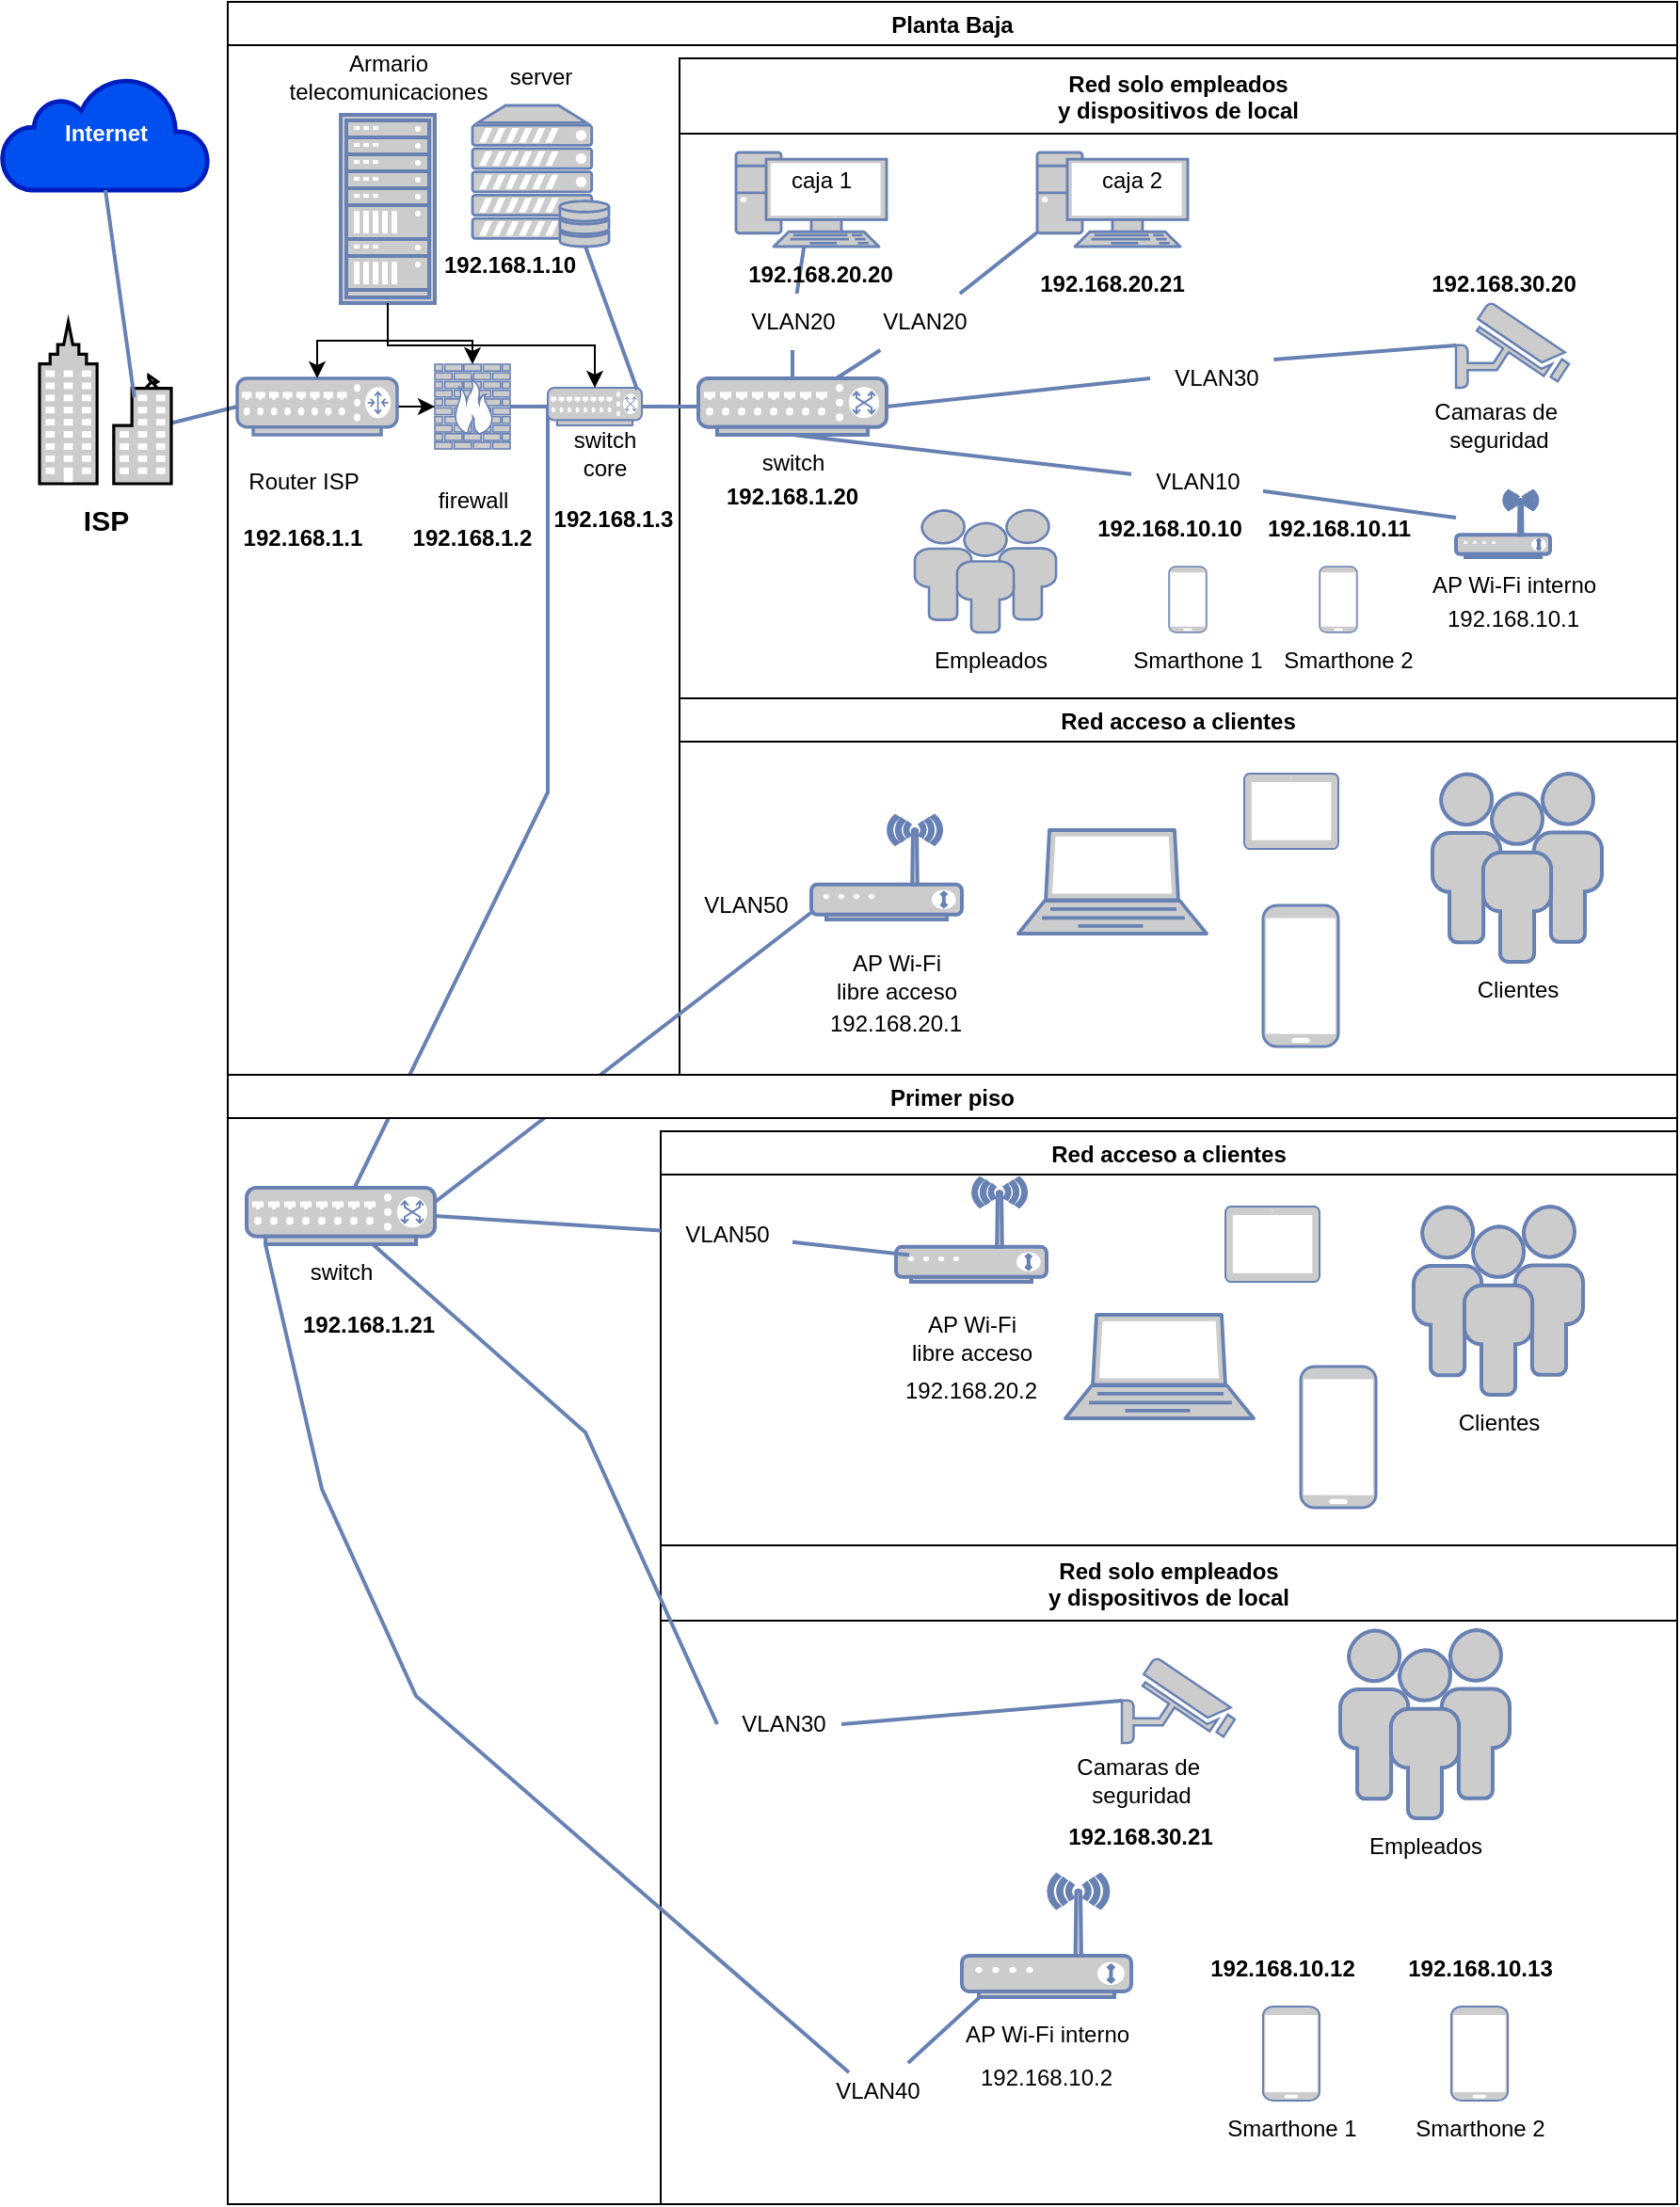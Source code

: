<mxfile version="27.1.4">
  <diagram name="Page-1" id="80d4a630-b321-0f5e-ff81-c5a36ef4752d">
    <mxGraphModel dx="1111" dy="1315" grid="1" gridSize="10" guides="1" tooltips="1" connect="1" arrows="1" fold="1" page="1" pageScale="1" pageWidth="1100" pageHeight="850" background="none" math="0" shadow="0">
      <root>
        <mxCell id="0" />
        <mxCell id="1" parent="0" />
        <mxCell id="5c82df7aa0dc6260-24" style="edgeStyle=none;rounded=0;html=1;labelBackgroundColor=none;endArrow=none;strokeColor=#6881B3;strokeWidth=2;fontFamily=Verdana;fontSize=28;fontColor=#0066CC;exitX=0.986;exitY=0.628;exitDx=0;exitDy=0;exitPerimeter=0;entryX=0;entryY=0.5;entryDx=0;entryDy=0;entryPerimeter=0;" parent="1" source="5c82df7aa0dc6260-22" target="ujHQRO3X1-FNZ4XKkL28-7" edge="1">
          <mxGeometry relative="1" as="geometry">
            <mxPoint x="920" y="104" as="targetPoint" />
          </mxGeometry>
        </mxCell>
        <mxCell id="5c82df7aa0dc6260-22" value="" style="fontColor=#0066CC;verticalAlign=top;verticalLabelPosition=bottom;labelPosition=center;align=center;html=1;fillColor=#CCCCCC;strokeColor=#000000;gradientColor=none;gradientDirection=north;strokeWidth=2;shape=mxgraph.networks.business_center;rounded=1;shadow=0;comic=0;labelBackgroundColor=none;" parent="1" vertex="1">
          <mxGeometry x="780" y="50" width="70" height="86" as="geometry" />
        </mxCell>
        <mxCell id="ujHQRO3X1-FNZ4XKkL28-2" value="&lt;b&gt;Internet&lt;/b&gt;" style="html=1;outlineConnect=0;fillColor=#0050ef;strokeColor=#001DBC;gradientDirection=north;strokeWidth=2;shape=mxgraph.networks.cloud;fontColor=#ffffff;" parent="1" vertex="1">
          <mxGeometry x="760" y="-80" width="110" height="60" as="geometry" />
        </mxCell>
        <mxCell id="ujHQRO3X1-FNZ4XKkL28-4" value="&lt;b&gt;ISP&lt;/b&gt;" style="text;html=1;align=center;verticalAlign=middle;resizable=0;points=[];autosize=1;strokeColor=none;fillColor=none;fontSize=15;" parent="1" vertex="1">
          <mxGeometry x="790" y="140" width="50" height="30" as="geometry" />
        </mxCell>
        <mxCell id="ujHQRO3X1-FNZ4XKkL28-6" value="Planta Baja" style="swimlane;" parent="1" vertex="1">
          <mxGeometry x="880" y="-120" width="770" height="1170" as="geometry">
            <mxRectangle x="925" y="10" width="90" height="30" as="alternateBounds" />
          </mxGeometry>
        </mxCell>
        <mxCell id="ujHQRO3X1-FNZ4XKkL28-16" value="" style="edgeStyle=orthogonalEdgeStyle;rounded=0;orthogonalLoop=1;jettySize=auto;html=1;" parent="ujHQRO3X1-FNZ4XKkL28-6" source="ujHQRO3X1-FNZ4XKkL28-7" target="ujHQRO3X1-FNZ4XKkL28-15" edge="1">
          <mxGeometry relative="1" as="geometry" />
        </mxCell>
        <mxCell id="ujHQRO3X1-FNZ4XKkL28-7" value="" style="fontColor=#0066CC;verticalAlign=top;verticalLabelPosition=bottom;labelPosition=center;align=center;html=1;outlineConnect=0;fillColor=#CCCCCC;strokeColor=#6881B3;gradientColor=none;gradientDirection=north;strokeWidth=2;shape=mxgraph.networks.router;" parent="ujHQRO3X1-FNZ4XKkL28-6" vertex="1">
          <mxGeometry x="5" y="200" width="85" height="30" as="geometry" />
        </mxCell>
        <mxCell id="ujHQRO3X1-FNZ4XKkL28-8" value="Router ISP" style="text;html=1;align=center;verticalAlign=middle;resizable=0;points=[];autosize=1;strokeColor=none;fillColor=none;" parent="ujHQRO3X1-FNZ4XKkL28-6" vertex="1">
          <mxGeometry y="240" width="80" height="30" as="geometry" />
        </mxCell>
        <mxCell id="ujHQRO3X1-FNZ4XKkL28-12" value="" style="edgeStyle=orthogonalEdgeStyle;rounded=0;orthogonalLoop=1;jettySize=auto;html=1;" parent="ujHQRO3X1-FNZ4XKkL28-6" source="ujHQRO3X1-FNZ4XKkL28-9" target="ujHQRO3X1-FNZ4XKkL28-7" edge="1">
          <mxGeometry relative="1" as="geometry" />
        </mxCell>
        <mxCell id="ujHQRO3X1-FNZ4XKkL28-9" value="" style="fontColor=#0066CC;verticalAlign=top;verticalLabelPosition=bottom;labelPosition=center;align=center;html=1;outlineConnect=0;fillColor=#CCCCCC;strokeColor=#6881B3;gradientColor=none;gradientDirection=north;strokeWidth=2;shape=mxgraph.networks.rack;" parent="ujHQRO3X1-FNZ4XKkL28-6" vertex="1">
          <mxGeometry x="60" y="60" width="50" height="100" as="geometry" />
        </mxCell>
        <mxCell id="ujHQRO3X1-FNZ4XKkL28-13" value="Armario &lt;br&gt;telecomunicaciones" style="text;html=1;align=center;verticalAlign=middle;resizable=0;points=[];autosize=1;strokeColor=none;fillColor=none;" parent="ujHQRO3X1-FNZ4XKkL28-6" vertex="1">
          <mxGeometry x="20" y="20" width="130" height="40" as="geometry" />
        </mxCell>
        <mxCell id="ujHQRO3X1-FNZ4XKkL28-15" value="" style="fontColor=#0066CC;verticalAlign=top;verticalLabelPosition=bottom;labelPosition=center;align=center;html=1;outlineConnect=0;fillColor=#CCCCCC;strokeColor=#6881B3;gradientColor=none;gradientDirection=north;strokeWidth=2;shape=mxgraph.networks.firewall;" parent="ujHQRO3X1-FNZ4XKkL28-6" vertex="1">
          <mxGeometry x="110" y="192.5" width="40" height="45" as="geometry" />
        </mxCell>
        <mxCell id="ujHQRO3X1-FNZ4XKkL28-18" value="firewall" style="text;html=1;align=center;verticalAlign=middle;resizable=0;points=[];autosize=1;strokeColor=none;fillColor=none;" parent="ujHQRO3X1-FNZ4XKkL28-6" vertex="1">
          <mxGeometry x="100" y="250" width="60" height="30" as="geometry" />
        </mxCell>
        <mxCell id="ujHQRO3X1-FNZ4XKkL28-22" value="Red solo empleados &#xa;y dispositivos de local" style="swimlane;startSize=40;" parent="ujHQRO3X1-FNZ4XKkL28-6" vertex="1">
          <mxGeometry x="240" y="30" width="530" height="540" as="geometry" />
        </mxCell>
        <mxCell id="ujHQRO3X1-FNZ4XKkL28-42" value="" style="fontColor=#0066CC;verticalAlign=top;verticalLabelPosition=bottom;labelPosition=center;align=center;html=1;outlineConnect=0;fillColor=#CCCCCC;strokeColor=#6881B3;gradientColor=none;gradientDirection=north;strokeWidth=2;shape=mxgraph.networks.mobile;" parent="ujHQRO3X1-FNZ4XKkL28-22" vertex="1">
          <mxGeometry x="260" y="270" width="20" height="35" as="geometry" />
        </mxCell>
        <mxCell id="ujHQRO3X1-FNZ4XKkL28-43" value="" style="fontColor=#0066CC;verticalAlign=top;verticalLabelPosition=bottom;labelPosition=center;align=center;html=1;outlineConnect=0;fillColor=#CCCCCC;strokeColor=#6881B3;gradientColor=none;gradientDirection=north;strokeWidth=2;shape=mxgraph.networks.mobile;" parent="ujHQRO3X1-FNZ4XKkL28-22" vertex="1">
          <mxGeometry x="340" y="270" width="20" height="35" as="geometry" />
        </mxCell>
        <mxCell id="ujHQRO3X1-FNZ4XKkL28-46" value="" style="fontColor=#0066CC;verticalAlign=top;verticalLabelPosition=bottom;labelPosition=center;align=center;html=1;outlineConnect=0;fillColor=#CCCCCC;strokeColor=#6881B3;gradientColor=none;gradientDirection=north;strokeWidth=2;shape=mxgraph.networks.security_camera;" parent="ujHQRO3X1-FNZ4XKkL28-22" vertex="1">
          <mxGeometry x="412.5" y="130" width="60" height="45" as="geometry" />
        </mxCell>
        <mxCell id="ujHQRO3X1-FNZ4XKkL28-50" value="Camaras de&amp;nbsp;&lt;br&gt;seguridad" style="text;html=1;align=center;verticalAlign=middle;resizable=0;points=[];autosize=1;strokeColor=none;fillColor=none;" parent="ujHQRO3X1-FNZ4XKkL28-22" vertex="1">
          <mxGeometry x="390" y="175" width="90" height="40" as="geometry" />
        </mxCell>
        <mxCell id="ujHQRO3X1-FNZ4XKkL28-51" value="AP Wi-Fi interno" style="text;html=1;align=center;verticalAlign=middle;resizable=0;points=[];autosize=1;strokeColor=none;fillColor=none;" parent="ujHQRO3X1-FNZ4XKkL28-22" vertex="1">
          <mxGeometry x="387.5" y="265" width="110" height="30" as="geometry" />
        </mxCell>
        <mxCell id="ujHQRO3X1-FNZ4XKkL28-19" value="" style="fontColor=#0066CC;verticalAlign=top;verticalLabelPosition=bottom;labelPosition=center;align=center;html=1;outlineConnect=0;fillColor=#CCCCCC;strokeColor=#6881B3;gradientColor=none;gradientDirection=north;strokeWidth=2;shape=mxgraph.networks.switch;" parent="ujHQRO3X1-FNZ4XKkL28-22" vertex="1">
          <mxGeometry x="10" y="170" width="100" height="30" as="geometry" />
        </mxCell>
        <mxCell id="ujHQRO3X1-FNZ4XKkL28-33" value="" style="fontColor=#0066CC;verticalAlign=top;verticalLabelPosition=bottom;labelPosition=center;align=center;html=1;outlineConnect=0;fillColor=#CCCCCC;strokeColor=#6881B3;gradientColor=none;gradientDirection=north;strokeWidth=2;shape=mxgraph.networks.pc;" parent="ujHQRO3X1-FNZ4XKkL28-22" vertex="1">
          <mxGeometry x="30" y="50" width="80" height="50" as="geometry" />
        </mxCell>
        <mxCell id="ujHQRO3X1-FNZ4XKkL28-35" style="edgeStyle=none;rounded=0;html=1;labelBackgroundColor=none;endArrow=none;strokeColor=#6881B3;strokeWidth=2;fontFamily=Verdana;fontSize=28;fontColor=#0066CC;" parent="ujHQRO3X1-FNZ4XKkL28-22" source="ujHQRO3X1-FNZ4XKkL28-81" target="ujHQRO3X1-FNZ4XKkL28-33" edge="1">
          <mxGeometry relative="1" as="geometry">
            <mxPoint x="-450" y="309" as="sourcePoint" />
            <mxPoint x="-354" y="230" as="targetPoint" />
          </mxGeometry>
        </mxCell>
        <mxCell id="ujHQRO3X1-FNZ4XKkL28-38" value="caja 1" style="text;html=1;align=center;verticalAlign=middle;resizable=0;points=[];autosize=1;strokeColor=none;fillColor=none;" parent="ujHQRO3X1-FNZ4XKkL28-22" vertex="1">
          <mxGeometry x="45" y="50" width="60" height="30" as="geometry" />
        </mxCell>
        <mxCell id="ujHQRO3X1-FNZ4XKkL28-39" value="" style="fontColor=#0066CC;verticalAlign=top;verticalLabelPosition=bottom;labelPosition=center;align=center;html=1;outlineConnect=0;fillColor=#CCCCCC;strokeColor=#6881B3;gradientColor=none;gradientDirection=north;strokeWidth=2;shape=mxgraph.networks.pc;" parent="ujHQRO3X1-FNZ4XKkL28-22" vertex="1">
          <mxGeometry x="190" y="50" width="80" height="50" as="geometry" />
        </mxCell>
        <mxCell id="ujHQRO3X1-FNZ4XKkL28-41" style="edgeStyle=none;rounded=0;html=1;labelBackgroundColor=none;endArrow=none;strokeColor=#6881B3;strokeWidth=2;fontFamily=Verdana;fontSize=28;fontColor=#0066CC;entryX=0;entryY=0.85;entryDx=0;entryDy=0;entryPerimeter=0;" parent="ujHQRO3X1-FNZ4XKkL28-22" source="ujHQRO3X1-FNZ4XKkL28-83" target="ujHQRO3X1-FNZ4XKkL28-39" edge="1">
          <mxGeometry relative="1" as="geometry">
            <mxPoint x="200" y="130" as="sourcePoint" />
            <mxPoint x="204" y="80" as="targetPoint" />
          </mxGeometry>
        </mxCell>
        <mxCell id="ujHQRO3X1-FNZ4XKkL28-40" value="caja 2" style="text;html=1;align=center;verticalAlign=middle;resizable=0;points=[];autosize=1;strokeColor=none;fillColor=none;" parent="ujHQRO3X1-FNZ4XKkL28-22" vertex="1">
          <mxGeometry x="210" y="50" width="60" height="30" as="geometry" />
        </mxCell>
        <mxCell id="ujHQRO3X1-FNZ4XKkL28-47" style="edgeStyle=none;rounded=0;html=1;labelBackgroundColor=none;endArrow=none;strokeColor=#6881B3;strokeWidth=2;fontFamily=Verdana;fontSize=28;fontColor=#0066CC;exitX=0.938;exitY=0.165;exitDx=0;exitDy=0;exitPerimeter=0;entryX=0;entryY=0.5;entryDx=0;entryDy=0;entryPerimeter=0;" parent="ujHQRO3X1-FNZ4XKkL28-22" source="ujHQRO3X1-FNZ4XKkL28-87" target="ujHQRO3X1-FNZ4XKkL28-46" edge="1">
          <mxGeometry relative="1" as="geometry">
            <mxPoint x="220" y="190" as="sourcePoint" />
            <mxPoint x="370" y="187.5" as="targetPoint" />
          </mxGeometry>
        </mxCell>
        <mxCell id="ujHQRO3X1-FNZ4XKkL28-36" value="" style="fontColor=#0066CC;verticalAlign=top;verticalLabelPosition=bottom;labelPosition=center;align=center;html=1;outlineConnect=0;fillColor=#CCCCCC;strokeColor=#6881B3;gradientColor=none;gradientDirection=north;strokeWidth=2;shape=mxgraph.networks.wireless_modem;" parent="ujHQRO3X1-FNZ4XKkL28-22" vertex="1">
          <mxGeometry x="412.5" y="230" width="50" height="35" as="geometry" />
        </mxCell>
        <mxCell id="ujHQRO3X1-FNZ4XKkL28-37" style="edgeStyle=none;rounded=0;html=1;labelBackgroundColor=none;endArrow=none;strokeColor=#6881B3;strokeWidth=2;fontFamily=Verdana;fontSize=28;fontColor=#0066CC;" parent="ujHQRO3X1-FNZ4XKkL28-22" source="ujHQRO3X1-FNZ4XKkL28-89" target="ujHQRO3X1-FNZ4XKkL28-36" edge="1">
          <mxGeometry relative="1" as="geometry">
            <mxPoint x="210" y="140" as="sourcePoint" />
            <mxPoint x="310" y="190" as="targetPoint" />
          </mxGeometry>
        </mxCell>
        <mxCell id="ujHQRO3X1-FNZ4XKkL28-21" value="switch" style="text;html=1;align=center;verticalAlign=middle;resizable=0;points=[];autosize=1;strokeColor=none;fillColor=none;" parent="ujHQRO3X1-FNZ4XKkL28-22" vertex="1">
          <mxGeometry x="30" y="200" width="60" height="30" as="geometry" />
        </mxCell>
        <mxCell id="ujHQRO3X1-FNZ4XKkL28-54" value="Smarthone 1" style="text;html=1;align=center;verticalAlign=middle;resizable=0;points=[];autosize=1;strokeColor=none;fillColor=none;" parent="ujHQRO3X1-FNZ4XKkL28-22" vertex="1">
          <mxGeometry x="230" y="305" width="90" height="30" as="geometry" />
        </mxCell>
        <mxCell id="ujHQRO3X1-FNZ4XKkL28-55" value="Smarthone 2" style="text;html=1;align=center;verticalAlign=middle;resizable=0;points=[];autosize=1;strokeColor=none;fillColor=none;" parent="ujHQRO3X1-FNZ4XKkL28-22" vertex="1">
          <mxGeometry x="310" y="305" width="90" height="30" as="geometry" />
        </mxCell>
        <mxCell id="ujHQRO3X1-FNZ4XKkL28-57" value="Red acceso a clientes" style="swimlane;" parent="ujHQRO3X1-FNZ4XKkL28-22" vertex="1">
          <mxGeometry y="340" width="530" height="200" as="geometry" />
        </mxCell>
        <mxCell id="ujHQRO3X1-FNZ4XKkL28-59" value="AP Wi-Fi &lt;br&gt;libre acceso" style="text;html=1;align=center;verticalAlign=middle;resizable=0;points=[];autosize=1;strokeColor=none;fillColor=none;" parent="ujHQRO3X1-FNZ4XKkL28-57" vertex="1">
          <mxGeometry x="70" y="127.5" width="90" height="40" as="geometry" />
        </mxCell>
        <mxCell id="ujHQRO3X1-FNZ4XKkL28-61" value="" style="fontColor=#0066CC;verticalAlign=top;verticalLabelPosition=bottom;labelPosition=center;align=center;html=1;outlineConnect=0;fillColor=#CCCCCC;strokeColor=#6881B3;gradientColor=none;gradientDirection=north;strokeWidth=2;shape=mxgraph.networks.users;" parent="ujHQRO3X1-FNZ4XKkL28-57" vertex="1">
          <mxGeometry x="400" y="40" width="90" height="100" as="geometry" />
        </mxCell>
        <mxCell id="ujHQRO3X1-FNZ4XKkL28-62" value="" style="fontColor=#0066CC;verticalAlign=top;verticalLabelPosition=bottom;labelPosition=center;align=center;html=1;outlineConnect=0;fillColor=#CCCCCC;strokeColor=#6881B3;gradientColor=none;gradientDirection=north;strokeWidth=2;shape=mxgraph.networks.tablet;" parent="ujHQRO3X1-FNZ4XKkL28-57" vertex="1">
          <mxGeometry x="300" y="40" width="50" height="40" as="geometry" />
        </mxCell>
        <mxCell id="ujHQRO3X1-FNZ4XKkL28-63" value="" style="fontColor=#0066CC;verticalAlign=top;verticalLabelPosition=bottom;labelPosition=center;align=center;html=1;outlineConnect=0;fillColor=#CCCCCC;strokeColor=#6881B3;gradientColor=none;gradientDirection=north;strokeWidth=2;shape=mxgraph.networks.mobile;" parent="ujHQRO3X1-FNZ4XKkL28-57" vertex="1">
          <mxGeometry x="310" y="110" width="40" height="75" as="geometry" />
        </mxCell>
        <mxCell id="ujHQRO3X1-FNZ4XKkL28-64" value="" style="fontColor=#0066CC;verticalAlign=top;verticalLabelPosition=bottom;labelPosition=center;align=center;html=1;outlineConnect=0;fillColor=#CCCCCC;strokeColor=#6881B3;gradientColor=none;gradientDirection=north;strokeWidth=2;shape=mxgraph.networks.laptop;" parent="ujHQRO3X1-FNZ4XKkL28-57" vertex="1">
          <mxGeometry x="180" y="70" width="100" height="55" as="geometry" />
        </mxCell>
        <mxCell id="ujHQRO3X1-FNZ4XKkL28-56" value="" style="fontColor=#0066CC;verticalAlign=top;verticalLabelPosition=bottom;labelPosition=center;align=center;html=1;outlineConnect=0;fillColor=#CCCCCC;strokeColor=#6881B3;gradientColor=none;gradientDirection=north;strokeWidth=2;shape=mxgraph.networks.wireless_modem;" parent="ujHQRO3X1-FNZ4XKkL28-57" vertex="1">
          <mxGeometry x="70" y="62.5" width="80" height="55" as="geometry" />
        </mxCell>
        <mxCell id="ujHQRO3X1-FNZ4XKkL28-91" value="VLAN50" style="text;html=1;align=center;verticalAlign=middle;resizable=0;points=[];autosize=1;strokeColor=none;fillColor=none;" parent="ujHQRO3X1-FNZ4XKkL28-57" vertex="1">
          <mxGeometry y="95" width="70" height="30" as="geometry" />
        </mxCell>
        <mxCell id="ujHQRO3X1-FNZ4XKkL28-69" style="edgeStyle=none;rounded=0;html=1;labelBackgroundColor=none;endArrow=none;strokeColor=#6881B3;strokeWidth=2;fontFamily=Verdana;fontSize=28;fontColor=#0066CC;entryX=0.95;entryY=0.05;entryDx=0;entryDy=0;entryPerimeter=0;exitX=0;exitY=0.727;exitDx=0;exitDy=0;exitPerimeter=0;" parent="ujHQRO3X1-FNZ4XKkL28-57" edge="1">
          <mxGeometry relative="1" as="geometry">
            <mxPoint x="70" y="113.745" as="sourcePoint" />
            <mxPoint x="-135" y="271.5" as="targetPoint" />
          </mxGeometry>
        </mxCell>
        <mxCell id="ujHQRO3X1-FNZ4XKkL28-138" value="Clientes" style="text;html=1;align=center;verticalAlign=middle;resizable=0;points=[];autosize=1;strokeColor=none;fillColor=none;" parent="ujHQRO3X1-FNZ4XKkL28-57" vertex="1">
          <mxGeometry x="410" y="140" width="70" height="30" as="geometry" />
        </mxCell>
        <mxCell id="_eR_5CfjD1vUc8YQEsAN-20" value="&lt;table&gt;&lt;tbody&gt;&lt;tr&gt;&lt;td&gt;192.168.20.1&lt;/td&gt;&lt;/tr&gt;&lt;tr&gt;&lt;td&gt;&lt;/td&gt;&lt;/tr&gt;&lt;/tbody&gt;&lt;/table&gt;" style="text;html=1;align=center;verticalAlign=middle;whiteSpace=wrap;rounded=0;" parent="ujHQRO3X1-FNZ4XKkL28-57" vertex="1">
          <mxGeometry x="95" y="165" width="40" height="20" as="geometry" />
        </mxCell>
        <mxCell id="ujHQRO3X1-FNZ4XKkL28-81" value="VLAN20" style="text;html=1;align=center;verticalAlign=middle;resizable=0;points=[];autosize=1;strokeColor=none;fillColor=none;" parent="ujHQRO3X1-FNZ4XKkL28-22" vertex="1">
          <mxGeometry x="25" y="125" width="70" height="30" as="geometry" />
        </mxCell>
        <mxCell id="ujHQRO3X1-FNZ4XKkL28-82" value="" style="edgeStyle=none;rounded=0;html=1;labelBackgroundColor=none;endArrow=none;strokeColor=#6881B3;strokeWidth=2;fontFamily=Verdana;fontSize=28;fontColor=#0066CC;" parent="ujHQRO3X1-FNZ4XKkL28-22" source="ujHQRO3X1-FNZ4XKkL28-19" target="ujHQRO3X1-FNZ4XKkL28-81" edge="1">
          <mxGeometry relative="1" as="geometry">
            <mxPoint x="1181" y="90" as="sourcePoint" />
            <mxPoint x="1188" y="20" as="targetPoint" />
          </mxGeometry>
        </mxCell>
        <mxCell id="ujHQRO3X1-FNZ4XKkL28-83" value="VLAN20" style="text;html=1;align=center;verticalAlign=middle;resizable=0;points=[];autosize=1;strokeColor=none;fillColor=none;" parent="ujHQRO3X1-FNZ4XKkL28-22" vertex="1">
          <mxGeometry x="95" y="125" width="70" height="30" as="geometry" />
        </mxCell>
        <mxCell id="ujHQRO3X1-FNZ4XKkL28-84" value="" style="edgeStyle=none;rounded=0;html=1;labelBackgroundColor=none;endArrow=none;strokeColor=#6881B3;strokeWidth=2;fontFamily=Verdana;fontSize=28;fontColor=#0066CC;" parent="ujHQRO3X1-FNZ4XKkL28-22" source="ujHQRO3X1-FNZ4XKkL28-19" target="ujHQRO3X1-FNZ4XKkL28-83" edge="1">
          <mxGeometry relative="1" as="geometry">
            <mxPoint x="1201" y="90" as="sourcePoint" />
            <mxPoint x="1310" y="13" as="targetPoint" />
          </mxGeometry>
        </mxCell>
        <mxCell id="ujHQRO3X1-FNZ4XKkL28-87" value="VLAN30" style="text;html=1;align=center;verticalAlign=middle;resizable=0;points=[];autosize=1;strokeColor=none;fillColor=none;" parent="ujHQRO3X1-FNZ4XKkL28-22" vertex="1">
          <mxGeometry x="250" y="155" width="70" height="30" as="geometry" />
        </mxCell>
        <mxCell id="ujHQRO3X1-FNZ4XKkL28-88" value="" style="edgeStyle=none;rounded=0;html=1;labelBackgroundColor=none;endArrow=none;strokeColor=#6881B3;strokeWidth=2;fontFamily=Verdana;fontSize=28;fontColor=#0066CC;exitX=1;exitY=0.5;exitDx=0;exitDy=0;exitPerimeter=0;entryX=0;entryY=0.5;entryDx=0;entryDy=0;entryPerimeter=0;" parent="ujHQRO3X1-FNZ4XKkL28-22" source="ujHQRO3X1-FNZ4XKkL28-19" target="ujHQRO3X1-FNZ4XKkL28-87" edge="1">
          <mxGeometry relative="1" as="geometry">
            <mxPoint x="1230" y="105" as="sourcePoint" />
            <mxPoint x="1533" y="73" as="targetPoint" />
          </mxGeometry>
        </mxCell>
        <mxCell id="ujHQRO3X1-FNZ4XKkL28-89" value="VLAN10" style="text;html=1;align=center;verticalAlign=middle;resizable=0;points=[];autosize=1;strokeColor=none;fillColor=none;" parent="ujHQRO3X1-FNZ4XKkL28-22" vertex="1">
          <mxGeometry x="240" y="210" width="70" height="30" as="geometry" />
        </mxCell>
        <mxCell id="ujHQRO3X1-FNZ4XKkL28-90" value="" style="edgeStyle=none;rounded=0;html=1;labelBackgroundColor=none;endArrow=none;strokeColor=#6881B3;strokeWidth=2;fontFamily=Verdana;fontSize=28;fontColor=#0066CC;exitX=0.5;exitY=1;exitDx=0;exitDy=0;exitPerimeter=0;" parent="ujHQRO3X1-FNZ4XKkL28-22" source="ujHQRO3X1-FNZ4XKkL28-19" target="ujHQRO3X1-FNZ4XKkL28-89" edge="1">
          <mxGeometry relative="1" as="geometry">
            <mxPoint x="1180" y="120" as="sourcePoint" />
            <mxPoint x="1533" y="164" as="targetPoint" />
          </mxGeometry>
        </mxCell>
        <mxCell id="ujHQRO3X1-FNZ4XKkL28-142" value="Empleados" style="text;html=1;align=center;verticalAlign=middle;resizable=0;points=[];autosize=1;strokeColor=none;fillColor=none;" parent="ujHQRO3X1-FNZ4XKkL28-22" vertex="1">
          <mxGeometry x="125" y="305" width="80" height="30" as="geometry" />
        </mxCell>
        <mxCell id="ujHQRO3X1-FNZ4XKkL28-143" value="" style="fontColor=#0066CC;verticalAlign=top;verticalLabelPosition=bottom;labelPosition=center;align=center;html=1;outlineConnect=0;fillColor=#CCCCCC;strokeColor=#6881B3;gradientColor=none;gradientDirection=north;strokeWidth=2;shape=mxgraph.networks.users;" parent="ujHQRO3X1-FNZ4XKkL28-22" vertex="1">
          <mxGeometry x="125" y="240" width="75" height="65" as="geometry" />
        </mxCell>
        <mxCell id="_eR_5CfjD1vUc8YQEsAN-7" value="&lt;b&gt;192.168.20.20&lt;/b&gt;" style="text;html=1;align=center;verticalAlign=middle;whiteSpace=wrap;rounded=0;" parent="ujHQRO3X1-FNZ4XKkL28-22" vertex="1">
          <mxGeometry x="55" y="105" width="40" height="20" as="geometry" />
        </mxCell>
        <mxCell id="_eR_5CfjD1vUc8YQEsAN-8" value="&lt;b&gt;192.168.20.21&lt;/b&gt;" style="text;html=1;align=center;verticalAlign=middle;whiteSpace=wrap;rounded=0;" parent="ujHQRO3X1-FNZ4XKkL28-22" vertex="1">
          <mxGeometry x="210" y="110" width="40" height="20" as="geometry" />
        </mxCell>
        <mxCell id="_eR_5CfjD1vUc8YQEsAN-9" value="&lt;b&gt;192.168.1.20&lt;/b&gt;" style="text;html=1;align=center;verticalAlign=middle;whiteSpace=wrap;rounded=0;" parent="ujHQRO3X1-FNZ4XKkL28-22" vertex="1">
          <mxGeometry x="35" y="220" width="50" height="25" as="geometry" />
        </mxCell>
        <mxCell id="_eR_5CfjD1vUc8YQEsAN-11" value="&lt;b&gt;192.168.30.20&lt;/b&gt;" style="text;html=1;align=center;verticalAlign=middle;whiteSpace=wrap;rounded=0;" parent="ujHQRO3X1-FNZ4XKkL28-22" vertex="1">
          <mxGeometry x="417.5" y="110" width="40" height="20" as="geometry" />
        </mxCell>
        <mxCell id="_eR_5CfjD1vUc8YQEsAN-14" value="&lt;table&gt;&lt;tbody&gt;&lt;tr&gt;&lt;td&gt;192.168.10.1&lt;/td&gt;&lt;/tr&gt;&lt;tr&gt;&lt;td&gt;&lt;/td&gt;&lt;/tr&gt;&lt;/tbody&gt;&lt;/table&gt;" style="text;html=1;align=center;verticalAlign=middle;whiteSpace=wrap;rounded=0;" parent="ujHQRO3X1-FNZ4XKkL28-22" vertex="1">
          <mxGeometry x="422.5" y="290" width="40" height="20" as="geometry" />
        </mxCell>
        <mxCell id="_eR_5CfjD1vUc8YQEsAN-12" value="&lt;b style=&quot;--tw-scale-x: 1; --tw-scale-y: 1; --tw-pan-x: ; --tw-pan-y: ; --tw-pinch-zoom: ; --tw-scroll-snap-strictness: proximity; --tw-ordinal: ; --tw-slashed-zero: ; --tw-numeric-figure: ; --tw-numeric-spacing: ; --tw-numeric-fraction: ; --tw-ring-inset: ; --tw-ring-offset-width: 0px; --tw-ring-offset-color: #fff; --tw-ring-color: rgb(59 130 246 / .5); --tw-ring-offset-shadow: 0 0 #0000; --tw-ring-shadow: 0 0 #0000; --tw-shadow: 0 0 #0000; --tw-shadow-colored: 0 0 #0000; --tw-blur: ; --tw-brightness: ; --tw-contrast: ; --tw-grayscale: ; --tw-hue-rotate: ; --tw-invert: ; --tw-saturate: ; --tw-sepia: ; --tw-drop-shadow: ; --tw-backdrop-blur: ; --tw-backdrop-brightness: ; --tw-backdrop-contrast: ; --tw-backdrop-grayscale: ; --tw-backdrop-hue-rotate: ; --tw-backdrop-invert: ; --tw-backdrop-opacity: ; --tw-backdrop-saturate: ; --tw-backdrop-sepia: ; text-wrap-mode: wrap;&quot;&gt;192.168.10.10&lt;/b&gt;&lt;br&gt;&lt;table&gt;&lt;/table&gt;" style="text;html=1;align=center;verticalAlign=middle;resizable=0;points=[];autosize=1;strokeColor=none;fillColor=none;" parent="ujHQRO3X1-FNZ4XKkL28-22" vertex="1">
          <mxGeometry x="210" y="235" width="100" height="30" as="geometry" />
        </mxCell>
        <mxCell id="_eR_5CfjD1vUc8YQEsAN-15" value="&lt;b style=&quot;--tw-scale-x: 1; --tw-scale-y: 1; --tw-pan-x: ; --tw-pan-y: ; --tw-pinch-zoom: ; --tw-scroll-snap-strictness: proximity; --tw-ordinal: ; --tw-slashed-zero: ; --tw-numeric-figure: ; --tw-numeric-spacing: ; --tw-numeric-fraction: ; --tw-ring-inset: ; --tw-ring-offset-width: 0px; --tw-ring-offset-color: light-dark(#fff, #000000); --tw-ring-color: rgb(59 130 246 / .5); --tw-ring-offset-shadow: 0 0 #0000; --tw-ring-shadow: 0 0 #0000; --tw-shadow: 0 0 #0000; --tw-shadow-colored: 0 0 #0000; --tw-blur: ; --tw-brightness: ; --tw-contrast: ; --tw-grayscale: ; --tw-hue-rotate: ; --tw-invert: ; --tw-saturate: ; --tw-sepia: ; --tw-drop-shadow: ; --tw-backdrop-blur: ; --tw-backdrop-brightness: ; --tw-backdrop-contrast: ; --tw-backdrop-grayscale: ; --tw-backdrop-hue-rotate: ; --tw-backdrop-invert: ; --tw-backdrop-opacity: ; --tw-backdrop-saturate: ; --tw-backdrop-sepia: ; text-wrap-mode: wrap;&quot;&gt;192.168.10.11&lt;/b&gt;&lt;br&gt;&lt;table&gt;&lt;/table&gt;" style="text;html=1;align=center;verticalAlign=middle;resizable=0;points=[];autosize=1;strokeColor=none;fillColor=none;" parent="ujHQRO3X1-FNZ4XKkL28-22" vertex="1">
          <mxGeometry x="300" y="235" width="100" height="30" as="geometry" />
        </mxCell>
        <mxCell id="ujHQRO3X1-FNZ4XKkL28-67" style="edgeStyle=none;rounded=0;html=1;labelBackgroundColor=none;endArrow=none;strokeColor=#6881B3;strokeWidth=2;fontFamily=Verdana;fontSize=28;fontColor=#0066CC;exitX=1;exitY=0.5;exitDx=0;exitDy=0;exitPerimeter=0;entryX=0;entryY=0.5;entryDx=0;entryDy=0;entryPerimeter=0;" parent="ujHQRO3X1-FNZ4XKkL28-6" source="Ij9flRo5yQgYqMYjxoVD-46" target="ujHQRO3X1-FNZ4XKkL28-19" edge="1">
          <mxGeometry relative="1" as="geometry">
            <mxPoint x="310" y="250" as="sourcePoint" />
            <mxPoint x="317" y="180" as="targetPoint" />
          </mxGeometry>
        </mxCell>
        <mxCell id="ujHQRO3X1-FNZ4XKkL28-68" style="edgeStyle=none;rounded=0;html=1;labelBackgroundColor=none;endArrow=none;strokeColor=#6881B3;strokeWidth=2;fontFamily=Verdana;fontSize=28;fontColor=#0066CC;exitX=0;exitY=0.5;exitDx=0;exitDy=0;exitPerimeter=0;" parent="ujHQRO3X1-FNZ4XKkL28-6" source="Ij9flRo5yQgYqMYjxoVD-46" target="ujHQRO3X1-FNZ4XKkL28-66" edge="1">
          <mxGeometry relative="1" as="geometry">
            <mxPoint x="190" y="215" as="sourcePoint" />
            <mxPoint x="280" y="250" as="targetPoint" />
            <Array as="points">
              <mxPoint x="170" y="420" />
            </Array>
          </mxGeometry>
        </mxCell>
        <mxCell id="ujHQRO3X1-FNZ4XKkL28-72" value="Primer piso" style="swimlane;" parent="ujHQRO3X1-FNZ4XKkL28-6" vertex="1">
          <mxGeometry y="570" width="770" height="600" as="geometry" />
        </mxCell>
        <mxCell id="ujHQRO3X1-FNZ4XKkL28-74" value="Red acceso a clientes" style="swimlane;" parent="ujHQRO3X1-FNZ4XKkL28-72" vertex="1">
          <mxGeometry x="230" y="30" width="540" height="220" as="geometry" />
        </mxCell>
        <mxCell id="ujHQRO3X1-FNZ4XKkL28-75" value="AP Wi-Fi &lt;br&gt;libre acceso" style="text;html=1;align=center;verticalAlign=middle;resizable=0;points=[];autosize=1;strokeColor=none;fillColor=none;" parent="ujHQRO3X1-FNZ4XKkL28-74" vertex="1">
          <mxGeometry x="120" y="90" width="90" height="40" as="geometry" />
        </mxCell>
        <mxCell id="ujHQRO3X1-FNZ4XKkL28-76" value="" style="fontColor=#0066CC;verticalAlign=top;verticalLabelPosition=bottom;labelPosition=center;align=center;html=1;outlineConnect=0;fillColor=#CCCCCC;strokeColor=#6881B3;gradientColor=none;gradientDirection=north;strokeWidth=2;shape=mxgraph.networks.users;" parent="ujHQRO3X1-FNZ4XKkL28-74" vertex="1">
          <mxGeometry x="400" y="40" width="90" height="100" as="geometry" />
        </mxCell>
        <mxCell id="ujHQRO3X1-FNZ4XKkL28-77" value="" style="fontColor=#0066CC;verticalAlign=top;verticalLabelPosition=bottom;labelPosition=center;align=center;html=1;outlineConnect=0;fillColor=#CCCCCC;strokeColor=#6881B3;gradientColor=none;gradientDirection=north;strokeWidth=2;shape=mxgraph.networks.tablet;" parent="ujHQRO3X1-FNZ4XKkL28-74" vertex="1">
          <mxGeometry x="300" y="40" width="50" height="40" as="geometry" />
        </mxCell>
        <mxCell id="ujHQRO3X1-FNZ4XKkL28-78" value="" style="fontColor=#0066CC;verticalAlign=top;verticalLabelPosition=bottom;labelPosition=center;align=center;html=1;outlineConnect=0;fillColor=#CCCCCC;strokeColor=#6881B3;gradientColor=none;gradientDirection=north;strokeWidth=2;shape=mxgraph.networks.mobile;" parent="ujHQRO3X1-FNZ4XKkL28-74" vertex="1">
          <mxGeometry x="340" y="125" width="40" height="75" as="geometry" />
        </mxCell>
        <mxCell id="ujHQRO3X1-FNZ4XKkL28-79" value="" style="fontColor=#0066CC;verticalAlign=top;verticalLabelPosition=bottom;labelPosition=center;align=center;html=1;outlineConnect=0;fillColor=#CCCCCC;strokeColor=#6881B3;gradientColor=none;gradientDirection=north;strokeWidth=2;shape=mxgraph.networks.laptop;" parent="ujHQRO3X1-FNZ4XKkL28-74" vertex="1">
          <mxGeometry x="215" y="97.5" width="100" height="55" as="geometry" />
        </mxCell>
        <mxCell id="ujHQRO3X1-FNZ4XKkL28-73" value="" style="fontColor=#0066CC;verticalAlign=top;verticalLabelPosition=bottom;labelPosition=center;align=center;html=1;outlineConnect=0;fillColor=#CCCCCC;strokeColor=#6881B3;gradientColor=none;gradientDirection=north;strokeWidth=2;shape=mxgraph.networks.wireless_modem;" parent="ujHQRO3X1-FNZ4XKkL28-74" vertex="1">
          <mxGeometry x="125" y="25" width="80" height="55" as="geometry" />
        </mxCell>
        <mxCell id="ujHQRO3X1-FNZ4XKkL28-139" value="Clientes" style="text;html=1;align=center;verticalAlign=middle;resizable=0;points=[];autosize=1;strokeColor=none;fillColor=none;" parent="ujHQRO3X1-FNZ4XKkL28-74" vertex="1">
          <mxGeometry x="410" y="140" width="70" height="30" as="geometry" />
        </mxCell>
        <mxCell id="_eR_5CfjD1vUc8YQEsAN-21" value="&lt;table&gt;&lt;tbody&gt;&lt;tr&gt;&lt;td&gt;192.168.20.2&lt;/td&gt;&lt;/tr&gt;&lt;tr&gt;&lt;td&gt;&lt;/td&gt;&lt;/tr&gt;&lt;/tbody&gt;&lt;/table&gt;" style="text;html=1;align=center;verticalAlign=middle;whiteSpace=wrap;rounded=0;" parent="ujHQRO3X1-FNZ4XKkL28-74" vertex="1">
          <mxGeometry x="145" y="130" width="40" height="20" as="geometry" />
        </mxCell>
        <mxCell id="ujHQRO3X1-FNZ4XKkL28-94" value="Red solo empleados &#xa;y dispositivos de local" style="swimlane;startSize=40;" parent="ujHQRO3X1-FNZ4XKkL28-72" vertex="1">
          <mxGeometry x="230" y="250" width="540" height="350" as="geometry" />
        </mxCell>
        <mxCell id="ujHQRO3X1-FNZ4XKkL28-95" value="" style="fontColor=#0066CC;verticalAlign=top;verticalLabelPosition=bottom;labelPosition=center;align=center;html=1;outlineConnect=0;fillColor=#CCCCCC;strokeColor=#6881B3;gradientColor=none;gradientDirection=north;strokeWidth=2;shape=mxgraph.networks.mobile;" parent="ujHQRO3X1-FNZ4XKkL28-94" vertex="1">
          <mxGeometry x="320" y="245" width="30" height="50" as="geometry" />
        </mxCell>
        <mxCell id="ujHQRO3X1-FNZ4XKkL28-96" value="" style="fontColor=#0066CC;verticalAlign=top;verticalLabelPosition=bottom;labelPosition=center;align=center;html=1;outlineConnect=0;fillColor=#CCCCCC;strokeColor=#6881B3;gradientColor=none;gradientDirection=north;strokeWidth=2;shape=mxgraph.networks.mobile;" parent="ujHQRO3X1-FNZ4XKkL28-94" vertex="1">
          <mxGeometry x="420" y="245" width="30" height="50" as="geometry" />
        </mxCell>
        <mxCell id="ujHQRO3X1-FNZ4XKkL28-98" value="" style="fontColor=#0066CC;verticalAlign=top;verticalLabelPosition=bottom;labelPosition=center;align=center;html=1;outlineConnect=0;fillColor=#CCCCCC;strokeColor=#6881B3;gradientColor=none;gradientDirection=north;strokeWidth=2;shape=mxgraph.networks.security_camera;" parent="ujHQRO3X1-FNZ4XKkL28-94" vertex="1">
          <mxGeometry x="245" y="60" width="60" height="45" as="geometry" />
        </mxCell>
        <mxCell id="ujHQRO3X1-FNZ4XKkL28-100" value="Camaras de&amp;nbsp;&lt;br&gt;seguridad" style="text;html=1;align=center;verticalAlign=middle;resizable=0;points=[];autosize=1;strokeColor=none;fillColor=none;" parent="ujHQRO3X1-FNZ4XKkL28-94" vertex="1">
          <mxGeometry x="210" y="105" width="90" height="40" as="geometry" />
        </mxCell>
        <mxCell id="ujHQRO3X1-FNZ4XKkL28-101" value="AP Wi-Fi interno" style="text;html=1;align=center;verticalAlign=middle;resizable=0;points=[];autosize=1;strokeColor=none;fillColor=none;" parent="ujHQRO3X1-FNZ4XKkL28-94" vertex="1">
          <mxGeometry x="150" y="245" width="110" height="30" as="geometry" />
        </mxCell>
        <mxCell id="ujHQRO3X1-FNZ4XKkL28-110" style="edgeStyle=none;rounded=0;html=1;labelBackgroundColor=none;endArrow=none;strokeColor=#6881B3;strokeWidth=2;fontFamily=Verdana;fontSize=28;fontColor=#0066CC;entryX=0;entryY=0.5;entryDx=0;entryDy=0;entryPerimeter=0;" parent="ujHQRO3X1-FNZ4XKkL28-94" target="ujHQRO3X1-FNZ4XKkL28-98" edge="1">
          <mxGeometry relative="1" as="geometry">
            <mxPoint x="96" y="95" as="sourcePoint" />
            <mxPoint x="370" y="187.5" as="targetPoint" />
          </mxGeometry>
        </mxCell>
        <mxCell id="ujHQRO3X1-FNZ4XKkL28-111" value="" style="fontColor=#0066CC;verticalAlign=top;verticalLabelPosition=bottom;labelPosition=center;align=center;html=1;outlineConnect=0;fillColor=#CCCCCC;strokeColor=#6881B3;gradientColor=none;gradientDirection=north;strokeWidth=2;shape=mxgraph.networks.wireless_modem;" parent="ujHQRO3X1-FNZ4XKkL28-94" vertex="1">
          <mxGeometry x="160" y="175" width="90" height="65" as="geometry" />
        </mxCell>
        <mxCell id="ujHQRO3X1-FNZ4XKkL28-112" style="edgeStyle=none;rounded=0;html=1;labelBackgroundColor=none;endArrow=none;strokeColor=#6881B3;strokeWidth=2;fontFamily=Verdana;fontSize=28;fontColor=#0066CC;" parent="ujHQRO3X1-FNZ4XKkL28-94" source="ujHQRO3X1-FNZ4XKkL28-133" target="ujHQRO3X1-FNZ4XKkL28-111" edge="1">
          <mxGeometry relative="1" as="geometry">
            <mxPoint x="210" y="140" as="sourcePoint" />
            <mxPoint x="310" y="190" as="targetPoint" />
          </mxGeometry>
        </mxCell>
        <mxCell id="ujHQRO3X1-FNZ4XKkL28-114" value="Smarthone 1" style="text;html=1;align=center;verticalAlign=middle;resizable=0;points=[];autosize=1;strokeColor=none;fillColor=none;" parent="ujHQRO3X1-FNZ4XKkL28-94" vertex="1">
          <mxGeometry x="290" y="295" width="90" height="30" as="geometry" />
        </mxCell>
        <mxCell id="ujHQRO3X1-FNZ4XKkL28-115" value="Smarthone 2" style="text;html=1;align=center;verticalAlign=middle;resizable=0;points=[];autosize=1;strokeColor=none;fillColor=none;" parent="ujHQRO3X1-FNZ4XKkL28-94" vertex="1">
          <mxGeometry x="390" y="295" width="90" height="30" as="geometry" />
        </mxCell>
        <mxCell id="ujHQRO3X1-FNZ4XKkL28-131" value="VLAN30" style="text;html=1;align=center;verticalAlign=middle;resizable=0;points=[];autosize=1;strokeColor=none;fillColor=none;" parent="ujHQRO3X1-FNZ4XKkL28-94" vertex="1">
          <mxGeometry x="30" y="80" width="70" height="30" as="geometry" />
        </mxCell>
        <mxCell id="ujHQRO3X1-FNZ4XKkL28-133" value="VLAN40" style="text;html=1;align=center;verticalAlign=middle;resizable=0;points=[];autosize=1;strokeColor=none;fillColor=none;" parent="ujHQRO3X1-FNZ4XKkL28-94" vertex="1">
          <mxGeometry x="80" y="275" width="70" height="30" as="geometry" />
        </mxCell>
        <mxCell id="ujHQRO3X1-FNZ4XKkL28-140" value="" style="fontColor=#0066CC;verticalAlign=top;verticalLabelPosition=bottom;labelPosition=center;align=center;html=1;outlineConnect=0;fillColor=#CCCCCC;strokeColor=#6881B3;gradientColor=none;gradientDirection=north;strokeWidth=2;shape=mxgraph.networks.users;" parent="ujHQRO3X1-FNZ4XKkL28-94" vertex="1">
          <mxGeometry x="361" y="45" width="90" height="100" as="geometry" />
        </mxCell>
        <mxCell id="ujHQRO3X1-FNZ4XKkL28-141" value="Empleados" style="text;html=1;align=center;verticalAlign=middle;resizable=0;points=[];autosize=1;strokeColor=none;fillColor=none;" parent="ujHQRO3X1-FNZ4XKkL28-94" vertex="1">
          <mxGeometry x="366" y="145" width="80" height="30" as="geometry" />
        </mxCell>
        <mxCell id="_eR_5CfjD1vUc8YQEsAN-16" value="&lt;table&gt;&lt;tbody&gt;&lt;tr&gt;&lt;td&gt;192.168.10.2&lt;/td&gt;&lt;/tr&gt;&lt;tr&gt;&lt;td&gt;&lt;/td&gt;&lt;/tr&gt;&lt;/tbody&gt;&lt;/table&gt;" style="text;html=1;align=center;verticalAlign=middle;whiteSpace=wrap;rounded=0;" parent="ujHQRO3X1-FNZ4XKkL28-94" vertex="1">
          <mxGeometry x="185" y="275" width="40" height="20" as="geometry" />
        </mxCell>
        <mxCell id="_eR_5CfjD1vUc8YQEsAN-17" value="&lt;b style=&quot;--tw-scale-x: 1; --tw-scale-y: 1; --tw-pan-x: ; --tw-pan-y: ; --tw-pinch-zoom: ; --tw-scroll-snap-strictness: proximity; --tw-ordinal: ; --tw-slashed-zero: ; --tw-numeric-figure: ; --tw-numeric-spacing: ; --tw-numeric-fraction: ; --tw-ring-inset: ; --tw-ring-offset-width: 0px; --tw-ring-offset-color: light-dark(#fff, #000000); --tw-ring-color: rgb(59 130 246 / .5); --tw-ring-offset-shadow: 0 0 #0000; --tw-ring-shadow: 0 0 #0000; --tw-shadow: 0 0 #0000; --tw-shadow-colored: 0 0 #0000; --tw-blur: ; --tw-brightness: ; --tw-contrast: ; --tw-grayscale: ; --tw-hue-rotate: ; --tw-invert: ; --tw-saturate: ; --tw-sepia: ; --tw-drop-shadow: ; --tw-backdrop-blur: ; --tw-backdrop-brightness: ; --tw-backdrop-contrast: ; --tw-backdrop-grayscale: ; --tw-backdrop-hue-rotate: ; --tw-backdrop-invert: ; --tw-backdrop-opacity: ; --tw-backdrop-saturate: ; --tw-backdrop-sepia: ; text-wrap-mode: wrap;&quot;&gt;192.168.10.12&lt;/b&gt;&lt;br&gt;&lt;table&gt;&lt;/table&gt;" style="text;html=1;align=center;verticalAlign=middle;resizable=0;points=[];autosize=1;strokeColor=none;fillColor=none;" parent="ujHQRO3X1-FNZ4XKkL28-94" vertex="1">
          <mxGeometry x="280" y="210" width="100" height="30" as="geometry" />
        </mxCell>
        <mxCell id="_eR_5CfjD1vUc8YQEsAN-18" value="&lt;b style=&quot;--tw-scale-x: 1; --tw-scale-y: 1; --tw-pan-x: ; --tw-pan-y: ; --tw-pinch-zoom: ; --tw-scroll-snap-strictness: proximity; --tw-ordinal: ; --tw-slashed-zero: ; --tw-numeric-figure: ; --tw-numeric-spacing: ; --tw-numeric-fraction: ; --tw-ring-inset: ; --tw-ring-offset-width: 0px; --tw-ring-offset-color: light-dark(#fff, #000000); --tw-ring-color: rgb(59 130 246 / .5); --tw-ring-offset-shadow: 0 0 #0000; --tw-ring-shadow: 0 0 #0000; --tw-shadow: 0 0 #0000; --tw-shadow-colored: 0 0 #0000; --tw-blur: ; --tw-brightness: ; --tw-contrast: ; --tw-grayscale: ; --tw-hue-rotate: ; --tw-invert: ; --tw-saturate: ; --tw-sepia: ; --tw-drop-shadow: ; --tw-backdrop-blur: ; --tw-backdrop-brightness: ; --tw-backdrop-contrast: ; --tw-backdrop-grayscale: ; --tw-backdrop-hue-rotate: ; --tw-backdrop-invert: ; --tw-backdrop-opacity: ; --tw-backdrop-saturate: ; --tw-backdrop-sepia: ; text-wrap-mode: wrap;&quot;&gt;192.168.10.13&lt;/b&gt;&lt;br&gt;&lt;table&gt;&lt;/table&gt;" style="text;html=1;align=center;verticalAlign=middle;resizable=0;points=[];autosize=1;strokeColor=none;fillColor=none;" parent="ujHQRO3X1-FNZ4XKkL28-94" vertex="1">
          <mxGeometry x="385" y="210" width="100" height="30" as="geometry" />
        </mxCell>
        <mxCell id="_eR_5CfjD1vUc8YQEsAN-19" value="&lt;b&gt;192.168.30.21&lt;/b&gt;" style="text;html=1;align=center;verticalAlign=middle;whiteSpace=wrap;rounded=0;" parent="ujHQRO3X1-FNZ4XKkL28-94" vertex="1">
          <mxGeometry x="235" y="145" width="40" height="20" as="geometry" />
        </mxCell>
        <mxCell id="ujHQRO3X1-FNZ4XKkL28-66" value="" style="fontColor=#0066CC;verticalAlign=top;verticalLabelPosition=bottom;labelPosition=center;align=center;html=1;outlineConnect=0;fillColor=#CCCCCC;strokeColor=#6881B3;gradientColor=none;gradientDirection=north;strokeWidth=2;shape=mxgraph.networks.switch;" parent="ujHQRO3X1-FNZ4XKkL28-72" vertex="1">
          <mxGeometry x="10" y="60" width="100" height="30" as="geometry" />
        </mxCell>
        <mxCell id="ujHQRO3X1-FNZ4XKkL28-71" value="switch" style="text;html=1;align=center;verticalAlign=middle;resizable=0;points=[];autosize=1;strokeColor=none;fillColor=none;" parent="ujHQRO3X1-FNZ4XKkL28-72" vertex="1">
          <mxGeometry x="30" y="90" width="60" height="30" as="geometry" />
        </mxCell>
        <mxCell id="ujHQRO3X1-FNZ4XKkL28-132" value="" style="edgeStyle=none;rounded=0;html=1;labelBackgroundColor=none;endArrow=none;strokeColor=#6881B3;strokeWidth=2;fontFamily=Verdana;fontSize=28;fontColor=#0066CC;entryX=0;entryY=0.5;entryDx=0;entryDy=0;entryPerimeter=0;" parent="ujHQRO3X1-FNZ4XKkL28-72" source="ujHQRO3X1-FNZ4XKkL28-66" target="ujHQRO3X1-FNZ4XKkL28-131" edge="1">
          <mxGeometry relative="1" as="geometry">
            <mxPoint x="240" y="430" as="sourcePoint" />
            <mxPoint x="1763" y="323" as="targetPoint" />
            <Array as="points">
              <mxPoint x="190" y="190" />
            </Array>
          </mxGeometry>
        </mxCell>
        <mxCell id="ujHQRO3X1-FNZ4XKkL28-134" value="" style="edgeStyle=none;rounded=0;html=1;labelBackgroundColor=none;endArrow=none;strokeColor=#6881B3;strokeWidth=2;fontFamily=Verdana;fontSize=28;fontColor=#0066CC;exitX=0.1;exitY=1;exitDx=0;exitDy=0;exitPerimeter=0;" parent="ujHQRO3X1-FNZ4XKkL28-72" source="ujHQRO3X1-FNZ4XKkL28-66" edge="1">
          <mxGeometry relative="1" as="geometry">
            <mxPoint x="290" y="450" as="sourcePoint" />
            <mxPoint x="330" y="530" as="targetPoint" />
            <Array as="points">
              <mxPoint x="50" y="220" />
              <mxPoint x="100" y="330" />
            </Array>
          </mxGeometry>
        </mxCell>
        <mxCell id="_eR_5CfjD1vUc8YQEsAN-10" value="&lt;b&gt;192.168.1.21&lt;/b&gt;" style="text;html=1;align=center;verticalAlign=middle;whiteSpace=wrap;rounded=0;" parent="ujHQRO3X1-FNZ4XKkL28-72" vertex="1">
          <mxGeometry x="50" y="120" width="50" height="25" as="geometry" />
        </mxCell>
        <mxCell id="ujHQRO3X1-FNZ4XKkL28-80" style="edgeStyle=none;rounded=0;html=1;labelBackgroundColor=none;endArrow=none;strokeColor=#6881B3;strokeWidth=2;fontFamily=Verdana;fontSize=28;fontColor=#0066CC;entryX=1;entryY=0.5;entryDx=0;entryDy=0;entryPerimeter=0;" parent="ujHQRO3X1-FNZ4XKkL28-6" source="ujHQRO3X1-FNZ4XKkL28-92" target="ujHQRO3X1-FNZ4XKkL28-66" edge="1">
          <mxGeometry relative="1" as="geometry">
            <mxPoint x="189" y="370" as="sourcePoint" />
            <mxPoint x="170" y="595" as="targetPoint" />
          </mxGeometry>
        </mxCell>
        <mxCell id="ujHQRO3X1-FNZ4XKkL28-92" value="VLAN50" style="text;html=1;align=center;verticalAlign=middle;resizable=0;points=[];autosize=1;strokeColor=none;fillColor=none;" parent="ujHQRO3X1-FNZ4XKkL28-6" vertex="1">
          <mxGeometry x="230" y="640" width="70" height="30" as="geometry" />
        </mxCell>
        <mxCell id="ujHQRO3X1-FNZ4XKkL28-93" value="" style="edgeStyle=none;rounded=0;html=1;labelBackgroundColor=none;endArrow=none;strokeColor=#6881B3;strokeWidth=2;fontFamily=Verdana;fontSize=28;fontColor=#0066CC;exitX=0.088;exitY=0.741;exitDx=0;exitDy=0;exitPerimeter=0;" parent="ujHQRO3X1-FNZ4XKkL28-6" source="ujHQRO3X1-FNZ4XKkL28-73" target="ujHQRO3X1-FNZ4XKkL28-92" edge="1">
          <mxGeometry relative="1" as="geometry">
            <mxPoint x="1150" y="590" as="sourcePoint" />
            <mxPoint x="1090" y="360" as="targetPoint" />
          </mxGeometry>
        </mxCell>
        <mxCell id="Ij9flRo5yQgYqMYjxoVD-1" style="edgeStyle=orthogonalEdgeStyle;rounded=0;orthogonalLoop=1;jettySize=auto;html=1;entryX=0.5;entryY=0;entryDx=0;entryDy=0;entryPerimeter=0;" parent="ujHQRO3X1-FNZ4XKkL28-6" source="ujHQRO3X1-FNZ4XKkL28-9" target="ujHQRO3X1-FNZ4XKkL28-15" edge="1">
          <mxGeometry relative="1" as="geometry" />
        </mxCell>
        <mxCell id="Ij9flRo5yQgYqMYjxoVD-47" value="" style="edgeStyle=none;rounded=0;html=1;labelBackgroundColor=none;endArrow=none;strokeColor=#6881B3;strokeWidth=2;fontFamily=Verdana;fontSize=28;fontColor=#0066CC;exitX=1;exitY=0.5;exitDx=0;exitDy=0;exitPerimeter=0;entryX=0;entryY=0.5;entryDx=0;entryDy=0;entryPerimeter=0;" parent="ujHQRO3X1-FNZ4XKkL28-6" source="ujHQRO3X1-FNZ4XKkL28-15" target="Ij9flRo5yQgYqMYjxoVD-46" edge="1">
          <mxGeometry relative="1" as="geometry">
            <mxPoint x="1030" y="105" as="sourcePoint" />
            <mxPoint x="1130" y="105" as="targetPoint" />
          </mxGeometry>
        </mxCell>
        <mxCell id="Ij9flRo5yQgYqMYjxoVD-46" value="" style="fontColor=#0066CC;verticalAlign=top;verticalLabelPosition=bottom;labelPosition=center;align=center;html=1;outlineConnect=0;fillColor=#CCCCCC;strokeColor=#6881B3;gradientColor=none;gradientDirection=north;strokeWidth=2;shape=mxgraph.networks.switch;" parent="ujHQRO3X1-FNZ4XKkL28-6" vertex="1">
          <mxGeometry x="170" y="205" width="50" height="20" as="geometry" />
        </mxCell>
        <mxCell id="Ij9flRo5yQgYqMYjxoVD-49" value="switch&lt;br&gt;core" style="text;html=1;align=center;verticalAlign=middle;resizable=0;points=[];autosize=1;strokeColor=none;fillColor=none;" parent="ujHQRO3X1-FNZ4XKkL28-6" vertex="1">
          <mxGeometry x="170" y="220" width="60" height="40" as="geometry" />
        </mxCell>
        <mxCell id="Ij9flRo5yQgYqMYjxoVD-51" style="edgeStyle=orthogonalEdgeStyle;rounded=0;orthogonalLoop=1;jettySize=auto;html=1;entryX=0.5;entryY=0;entryDx=0;entryDy=0;entryPerimeter=0;exitX=0.5;exitY=1;exitDx=0;exitDy=0;exitPerimeter=0;" parent="ujHQRO3X1-FNZ4XKkL28-6" source="ujHQRO3X1-FNZ4XKkL28-9" target="Ij9flRo5yQgYqMYjxoVD-46" edge="1">
          <mxGeometry relative="1" as="geometry" />
        </mxCell>
        <mxCell id="ujHQRO3X1-FNZ4XKkL28-44" value="" style="fontColor=#0066CC;verticalAlign=top;verticalLabelPosition=bottom;labelPosition=center;align=center;html=1;outlineConnect=0;fillColor=#CCCCCC;strokeColor=#6881B3;gradientColor=none;gradientDirection=north;strokeWidth=2;shape=mxgraph.networks.server_storage;" parent="ujHQRO3X1-FNZ4XKkL28-6" vertex="1">
          <mxGeometry x="130" y="55" width="72.5" height="75" as="geometry" />
        </mxCell>
        <mxCell id="ujHQRO3X1-FNZ4XKkL28-86" value="" style="edgeStyle=none;rounded=0;html=1;labelBackgroundColor=none;endArrow=none;strokeColor=#6881B3;strokeWidth=2;fontFamily=Verdana;fontSize=28;fontColor=#0066CC;exitX=0.95;exitY=0.05;exitDx=0;exitDy=0;exitPerimeter=0;" parent="ujHQRO3X1-FNZ4XKkL28-6" source="Ij9flRo5yQgYqMYjxoVD-46" edge="1">
          <mxGeometry relative="1" as="geometry">
            <mxPoint x="1465" y="122" as="sourcePoint" />
            <mxPoint x="190" y="130" as="targetPoint" />
          </mxGeometry>
        </mxCell>
        <mxCell id="ujHQRO3X1-FNZ4XKkL28-49" value="server" style="text;html=1;align=center;verticalAlign=middle;resizable=0;points=[];autosize=1;strokeColor=none;fillColor=none;" parent="ujHQRO3X1-FNZ4XKkL28-6" vertex="1">
          <mxGeometry x="136.25" y="25" width="60" height="30" as="geometry" />
        </mxCell>
        <mxCell id="_eR_5CfjD1vUc8YQEsAN-1" value="&lt;b&gt;192.168.1.1&lt;/b&gt;" style="text;html=1;align=center;verticalAlign=middle;whiteSpace=wrap;rounded=0;" parent="ujHQRO3X1-FNZ4XKkL28-6" vertex="1">
          <mxGeometry x="10" y="270" width="60" height="30" as="geometry" />
        </mxCell>
        <mxCell id="_eR_5CfjD1vUc8YQEsAN-3" value="&lt;b&gt;192.168.1.2&lt;/b&gt;" style="text;html=1;align=center;verticalAlign=middle;whiteSpace=wrap;rounded=0;" parent="ujHQRO3X1-FNZ4XKkL28-6" vertex="1">
          <mxGeometry x="100" y="270" width="60" height="30" as="geometry" />
        </mxCell>
        <mxCell id="_eR_5CfjD1vUc8YQEsAN-4" value="&lt;b&gt;192.168.1.3&lt;/b&gt;" style="text;html=1;align=center;verticalAlign=middle;whiteSpace=wrap;rounded=0;" parent="ujHQRO3X1-FNZ4XKkL28-6" vertex="1">
          <mxGeometry x="175" y="260" width="60" height="30" as="geometry" />
        </mxCell>
        <mxCell id="_eR_5CfjD1vUc8YQEsAN-5" value="&lt;b&gt;192.168.1.10&lt;/b&gt;" style="text;html=1;align=center;verticalAlign=middle;whiteSpace=wrap;rounded=0;" parent="ujHQRO3X1-FNZ4XKkL28-6" vertex="1">
          <mxGeometry x="130" y="130" width="40" height="20" as="geometry" />
        </mxCell>
        <mxCell id="ujHQRO3X1-FNZ4XKkL28-70" style="edgeStyle=none;rounded=0;html=1;labelBackgroundColor=none;endArrow=none;strokeColor=#6881B3;strokeWidth=2;fontFamily=Verdana;fontSize=28;fontColor=#0066CC;exitX=0.5;exitY=1;exitDx=0;exitDy=0;exitPerimeter=0;entryX=0.719;entryY=0.466;entryDx=0;entryDy=0;entryPerimeter=0;" parent="1" source="ujHQRO3X1-FNZ4XKkL28-2" target="5c82df7aa0dc6260-22" edge="1">
          <mxGeometry relative="1" as="geometry">
            <mxPoint x="1132" y="180" as="sourcePoint" />
            <mxPoint x="1080" y="405" as="targetPoint" />
          </mxGeometry>
        </mxCell>
      </root>
    </mxGraphModel>
  </diagram>
</mxfile>
